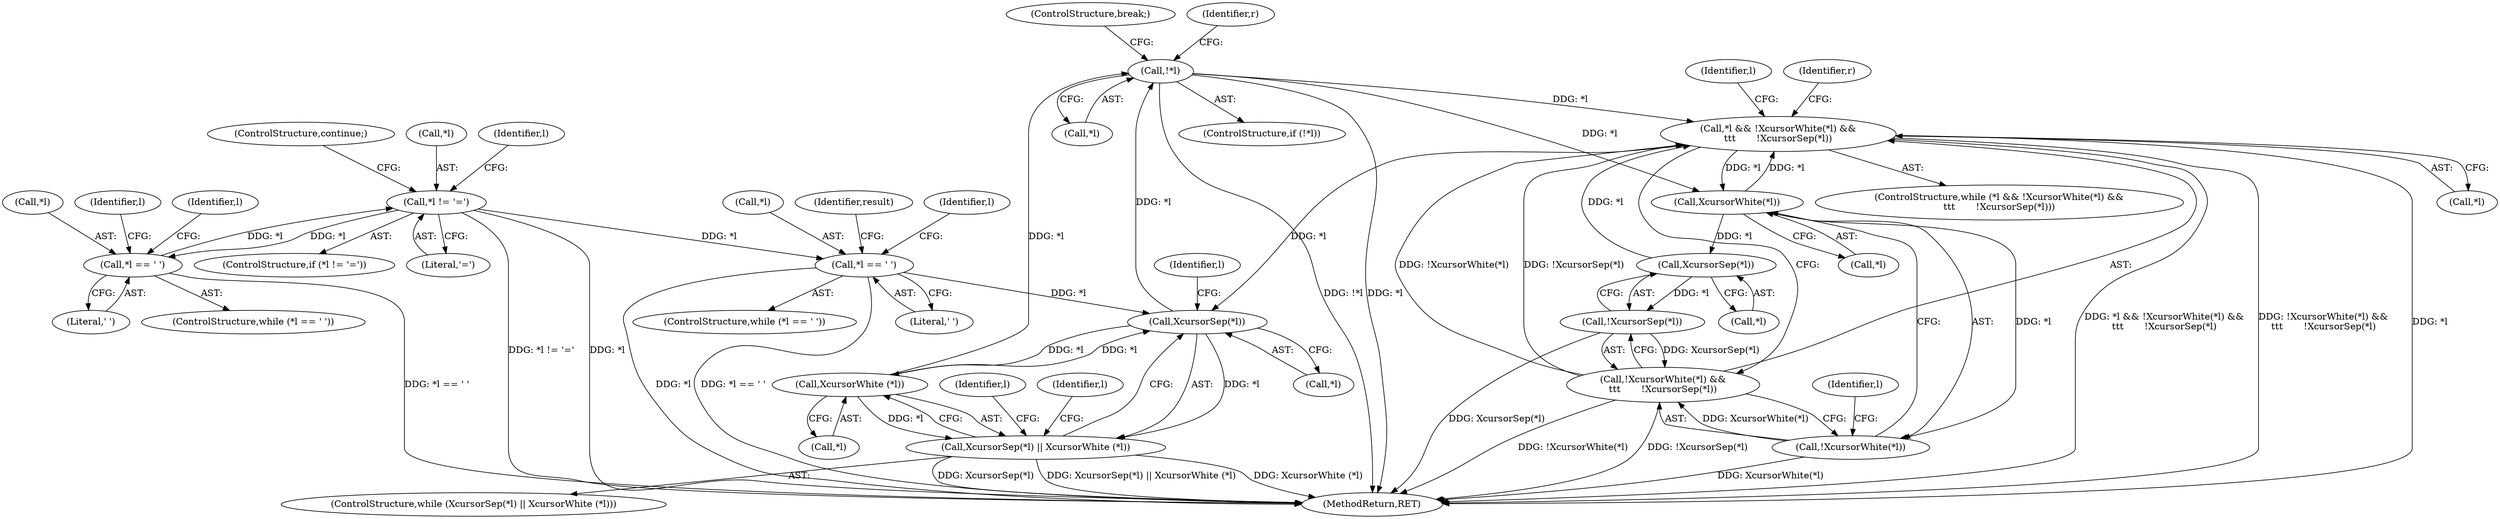 digraph "0_xcursor_897213f36baf6926daf6d192c709cf627aa5fd05@pointer" {
"1000193" [label="(Call,!*l)"];
"1000187" [label="(Call,XcursorWhite (*l))"];
"1000184" [label="(Call,XcursorSep(*l))"];
"1000159" [label="(Call,*l == ' ')"];
"1000151" [label="(Call,*l != '=')"];
"1000144" [label="(Call,*l == ' ')"];
"1000207" [label="(Call,*l && !XcursorWhite(*l) &&\n\t\t\t       !XcursorSep(*l))"];
"1000193" [label="(Call,!*l)"];
"1000216" [label="(Call,XcursorSep(*l))"];
"1000212" [label="(Call,XcursorWhite(*l))"];
"1000210" [label="(Call,!XcursorWhite(*l) &&\n\t\t\t       !XcursorSep(*l))"];
"1000211" [label="(Call,!XcursorWhite(*l))"];
"1000215" [label="(Call,!XcursorSep(*l))"];
"1000183" [label="(Call,XcursorSep(*l) || XcursorWhite (*l))"];
"1000183" [label="(Call,XcursorSep(*l) || XcursorWhite (*l))"];
"1000145" [label="(Call,*l)"];
"1000182" [label="(ControlStructure,while (XcursorSep(*l) || XcursorWhite (*l)))"];
"1000213" [label="(Call,*l)"];
"1000159" [label="(Call,*l == ' ')"];
"1000151" [label="(Call,*l != '=')"];
"1000189" [label="(Identifier,l)"];
"1000143" [label="(ControlStructure,while (*l == ' '))"];
"1000155" [label="(ControlStructure,continue;)"];
"1000153" [label="(Identifier,l)"];
"1000150" [label="(ControlStructure,if (*l != '='))"];
"1000152" [label="(Call,*l)"];
"1000210" [label="(Call,!XcursorWhite(*l) &&\n\t\t\t       !XcursorSep(*l))"];
"1000191" [label="(Identifier,l)"];
"1000194" [label="(Call,*l)"];
"1000162" [label="(Literal,' ')"];
"1000160" [label="(Call,*l)"];
"1000195" [label="(Identifier,l)"];
"1000166" [label="(Identifier,result)"];
"1000188" [label="(Call,*l)"];
"1000217" [label="(Call,*l)"];
"1000206" [label="(ControlStructure,while (*l && !XcursorWhite(*l) &&\n\t\t\t       !XcursorSep(*l)))"];
"1000187" [label="(Call,XcursorWhite (*l))"];
"1000222" [label="(Identifier,r)"];
"1000158" [label="(ControlStructure,while (*l == ' '))"];
"1000196" [label="(ControlStructure,break;)"];
"1000212" [label="(Call,XcursorWhite(*l))"];
"1000185" [label="(Call,*l)"];
"1000154" [label="(Literal,'=')"];
"1000157" [label="(Identifier,l)"];
"1000192" [label="(ControlStructure,if (!*l))"];
"1000218" [label="(Identifier,l)"];
"1000147" [label="(Literal,' ')"];
"1000144" [label="(Call,*l == ' ')"];
"1000164" [label="(Identifier,l)"];
"1000211" [label="(Call,!XcursorWhite(*l))"];
"1000149" [label="(Identifier,l)"];
"1000180" [label="(Identifier,l)"];
"1000215" [label="(Call,!XcursorSep(*l))"];
"1000236" [label="(MethodReturn,RET)"];
"1000199" [label="(Identifier,r)"];
"1000193" [label="(Call,!*l)"];
"1000207" [label="(Call,*l && !XcursorWhite(*l) &&\n\t\t\t       !XcursorSep(*l))"];
"1000208" [label="(Call,*l)"];
"1000216" [label="(Call,XcursorSep(*l))"];
"1000184" [label="(Call,XcursorSep(*l))"];
"1000193" -> "1000192"  [label="AST: "];
"1000193" -> "1000194"  [label="CFG: "];
"1000194" -> "1000193"  [label="AST: "];
"1000196" -> "1000193"  [label="CFG: "];
"1000199" -> "1000193"  [label="CFG: "];
"1000193" -> "1000236"  [label="DDG: *l"];
"1000193" -> "1000236"  [label="DDG: !*l"];
"1000187" -> "1000193"  [label="DDG: *l"];
"1000184" -> "1000193"  [label="DDG: *l"];
"1000193" -> "1000207"  [label="DDG: *l"];
"1000193" -> "1000212"  [label="DDG: *l"];
"1000187" -> "1000183"  [label="AST: "];
"1000187" -> "1000188"  [label="CFG: "];
"1000188" -> "1000187"  [label="AST: "];
"1000183" -> "1000187"  [label="CFG: "];
"1000187" -> "1000184"  [label="DDG: *l"];
"1000187" -> "1000183"  [label="DDG: *l"];
"1000184" -> "1000187"  [label="DDG: *l"];
"1000184" -> "1000183"  [label="AST: "];
"1000184" -> "1000185"  [label="CFG: "];
"1000185" -> "1000184"  [label="AST: "];
"1000189" -> "1000184"  [label="CFG: "];
"1000183" -> "1000184"  [label="CFG: "];
"1000184" -> "1000183"  [label="DDG: *l"];
"1000159" -> "1000184"  [label="DDG: *l"];
"1000207" -> "1000184"  [label="DDG: *l"];
"1000159" -> "1000158"  [label="AST: "];
"1000159" -> "1000162"  [label="CFG: "];
"1000160" -> "1000159"  [label="AST: "];
"1000162" -> "1000159"  [label="AST: "];
"1000164" -> "1000159"  [label="CFG: "];
"1000166" -> "1000159"  [label="CFG: "];
"1000159" -> "1000236"  [label="DDG: *l == ' '"];
"1000159" -> "1000236"  [label="DDG: *l"];
"1000151" -> "1000159"  [label="DDG: *l"];
"1000151" -> "1000150"  [label="AST: "];
"1000151" -> "1000154"  [label="CFG: "];
"1000152" -> "1000151"  [label="AST: "];
"1000154" -> "1000151"  [label="AST: "];
"1000155" -> "1000151"  [label="CFG: "];
"1000157" -> "1000151"  [label="CFG: "];
"1000151" -> "1000236"  [label="DDG: *l != '='"];
"1000151" -> "1000236"  [label="DDG: *l"];
"1000151" -> "1000144"  [label="DDG: *l"];
"1000144" -> "1000151"  [label="DDG: *l"];
"1000144" -> "1000143"  [label="AST: "];
"1000144" -> "1000147"  [label="CFG: "];
"1000145" -> "1000144"  [label="AST: "];
"1000147" -> "1000144"  [label="AST: "];
"1000149" -> "1000144"  [label="CFG: "];
"1000153" -> "1000144"  [label="CFG: "];
"1000144" -> "1000236"  [label="DDG: *l == ' '"];
"1000207" -> "1000206"  [label="AST: "];
"1000207" -> "1000208"  [label="CFG: "];
"1000207" -> "1000210"  [label="CFG: "];
"1000208" -> "1000207"  [label="AST: "];
"1000210" -> "1000207"  [label="AST: "];
"1000180" -> "1000207"  [label="CFG: "];
"1000222" -> "1000207"  [label="CFG: "];
"1000207" -> "1000236"  [label="DDG: *l && !XcursorWhite(*l) &&\n\t\t\t       !XcursorSep(*l)"];
"1000207" -> "1000236"  [label="DDG: !XcursorWhite(*l) &&\n\t\t\t       !XcursorSep(*l)"];
"1000207" -> "1000236"  [label="DDG: *l"];
"1000216" -> "1000207"  [label="DDG: *l"];
"1000212" -> "1000207"  [label="DDG: *l"];
"1000210" -> "1000207"  [label="DDG: !XcursorWhite(*l)"];
"1000210" -> "1000207"  [label="DDG: !XcursorSep(*l)"];
"1000207" -> "1000212"  [label="DDG: *l"];
"1000216" -> "1000215"  [label="AST: "];
"1000216" -> "1000217"  [label="CFG: "];
"1000217" -> "1000216"  [label="AST: "];
"1000215" -> "1000216"  [label="CFG: "];
"1000216" -> "1000215"  [label="DDG: *l"];
"1000212" -> "1000216"  [label="DDG: *l"];
"1000212" -> "1000211"  [label="AST: "];
"1000212" -> "1000213"  [label="CFG: "];
"1000213" -> "1000212"  [label="AST: "];
"1000211" -> "1000212"  [label="CFG: "];
"1000212" -> "1000211"  [label="DDG: *l"];
"1000210" -> "1000211"  [label="CFG: "];
"1000210" -> "1000215"  [label="CFG: "];
"1000211" -> "1000210"  [label="AST: "];
"1000215" -> "1000210"  [label="AST: "];
"1000210" -> "1000236"  [label="DDG: !XcursorWhite(*l)"];
"1000210" -> "1000236"  [label="DDG: !XcursorSep(*l)"];
"1000211" -> "1000210"  [label="DDG: XcursorWhite(*l)"];
"1000215" -> "1000210"  [label="DDG: XcursorSep(*l)"];
"1000218" -> "1000211"  [label="CFG: "];
"1000211" -> "1000236"  [label="DDG: XcursorWhite(*l)"];
"1000215" -> "1000236"  [label="DDG: XcursorSep(*l)"];
"1000183" -> "1000182"  [label="AST: "];
"1000191" -> "1000183"  [label="CFG: "];
"1000195" -> "1000183"  [label="CFG: "];
"1000183" -> "1000236"  [label="DDG: XcursorWhite (*l)"];
"1000183" -> "1000236"  [label="DDG: XcursorSep(*l)"];
"1000183" -> "1000236"  [label="DDG: XcursorSep(*l) || XcursorWhite (*l)"];
}
